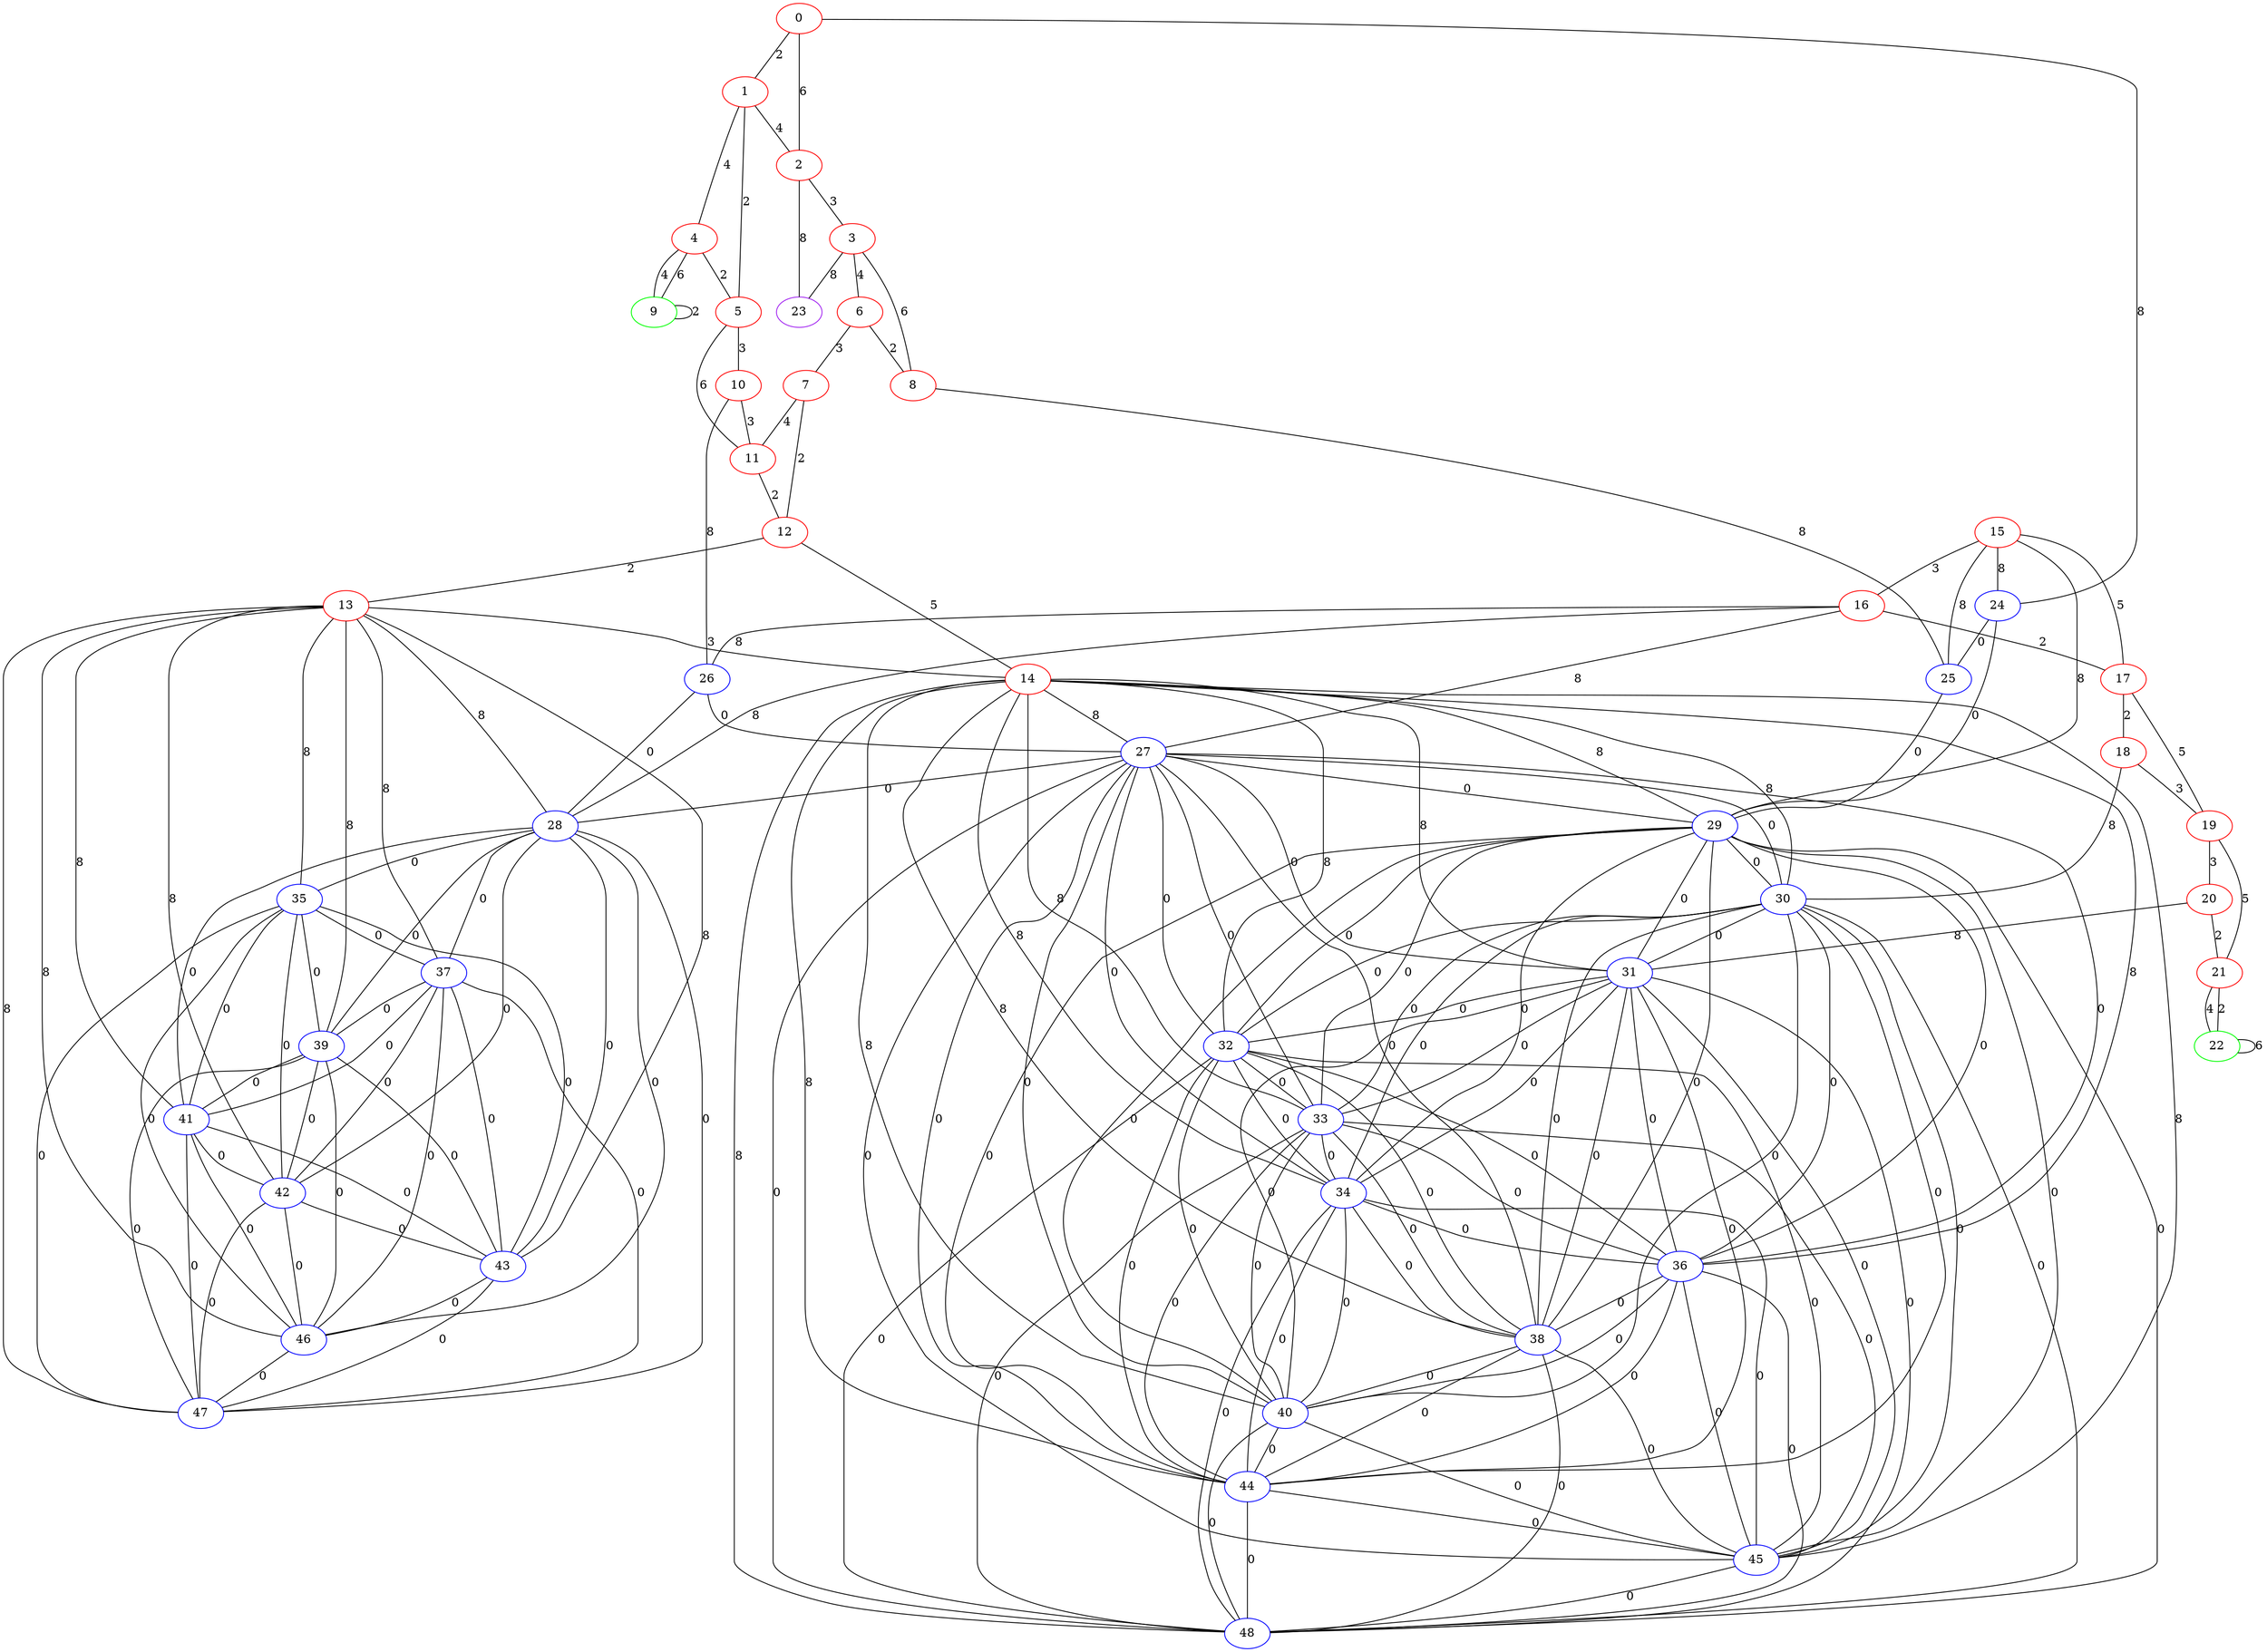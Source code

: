 graph "" {
0 [color=red, weight=1];
1 [color=red, weight=1];
2 [color=red, weight=1];
3 [color=red, weight=1];
4 [color=red, weight=1];
5 [color=red, weight=1];
6 [color=red, weight=1];
7 [color=red, weight=1];
8 [color=red, weight=1];
9 [color=green, weight=2];
10 [color=red, weight=1];
11 [color=red, weight=1];
12 [color=red, weight=1];
13 [color=red, weight=1];
14 [color=red, weight=1];
15 [color=red, weight=1];
16 [color=red, weight=1];
17 [color=red, weight=1];
18 [color=red, weight=1];
19 [color=red, weight=1];
20 [color=red, weight=1];
21 [color=red, weight=1];
22 [color=green, weight=2];
23 [color=purple, weight=4];
24 [color=blue, weight=3];
25 [color=blue, weight=3];
26 [color=blue, weight=3];
27 [color=blue, weight=3];
28 [color=blue, weight=3];
29 [color=blue, weight=3];
30 [color=blue, weight=3];
31 [color=blue, weight=3];
32 [color=blue, weight=3];
33 [color=blue, weight=3];
34 [color=blue, weight=3];
35 [color=blue, weight=3];
36 [color=blue, weight=3];
37 [color=blue, weight=3];
38 [color=blue, weight=3];
39 [color=blue, weight=3];
40 [color=blue, weight=3];
41 [color=blue, weight=3];
42 [color=blue, weight=3];
43 [color=blue, weight=3];
44 [color=blue, weight=3];
45 [color=blue, weight=3];
46 [color=blue, weight=3];
47 [color=blue, weight=3];
48 [color=blue, weight=3];
0 -- 24  [key=0, label=8];
0 -- 1  [key=0, label=2];
0 -- 2  [key=0, label=6];
1 -- 2  [key=0, label=4];
1 -- 4  [key=0, label=4];
1 -- 5  [key=0, label=2];
2 -- 3  [key=0, label=3];
2 -- 23  [key=0, label=8];
3 -- 8  [key=0, label=6];
3 -- 6  [key=0, label=4];
3 -- 23  [key=0, label=8];
4 -- 5  [key=0, label=2];
4 -- 9  [key=0, label=6];
4 -- 9  [key=1, label=4];
5 -- 10  [key=0, label=3];
5 -- 11  [key=0, label=6];
6 -- 8  [key=0, label=2];
6 -- 7  [key=0, label=3];
7 -- 11  [key=0, label=4];
7 -- 12  [key=0, label=2];
8 -- 25  [key=0, label=8];
9 -- 9  [key=0, label=2];
10 -- 26  [key=0, label=8];
10 -- 11  [key=0, label=3];
11 -- 12  [key=0, label=2];
12 -- 13  [key=0, label=2];
12 -- 14  [key=0, label=5];
13 -- 35  [key=0, label=8];
13 -- 37  [key=0, label=8];
13 -- 39  [key=0, label=8];
13 -- 41  [key=0, label=8];
13 -- 42  [key=0, label=8];
13 -- 43  [key=0, label=8];
13 -- 14  [key=0, label=3];
13 -- 47  [key=0, label=8];
13 -- 46  [key=0, label=8];
13 -- 28  [key=0, label=8];
14 -- 32  [key=0, label=8];
14 -- 33  [key=0, label=8];
14 -- 34  [key=0, label=8];
14 -- 36  [key=0, label=8];
14 -- 38  [key=0, label=8];
14 -- 40  [key=0, label=8];
14 -- 44  [key=0, label=8];
14 -- 45  [key=0, label=8];
14 -- 48  [key=0, label=8];
14 -- 27  [key=0, label=8];
14 -- 29  [key=0, label=8];
14 -- 30  [key=0, label=8];
14 -- 31  [key=0, label=8];
15 -- 16  [key=0, label=3];
15 -- 17  [key=0, label=5];
15 -- 29  [key=0, label=8];
15 -- 24  [key=0, label=8];
15 -- 25  [key=0, label=8];
16 -- 17  [key=0, label=2];
16 -- 26  [key=0, label=8];
16 -- 27  [key=0, label=8];
16 -- 28  [key=0, label=8];
17 -- 18  [key=0, label=2];
17 -- 19  [key=0, label=5];
18 -- 19  [key=0, label=3];
18 -- 30  [key=0, label=8];
19 -- 20  [key=0, label=3];
19 -- 21  [key=0, label=5];
20 -- 21  [key=0, label=2];
20 -- 31  [key=0, label=8];
21 -- 22  [key=0, label=2];
21 -- 22  [key=1, label=4];
22 -- 22  [key=0, label=6];
24 -- 25  [key=0, label=0];
24 -- 29  [key=0, label=0];
25 -- 29  [key=0, label=0];
26 -- 27  [key=0, label=0];
26 -- 28  [key=0, label=0];
27 -- 32  [key=0, label=0];
27 -- 33  [key=0, label=0];
27 -- 34  [key=0, label=0];
27 -- 36  [key=0, label=0];
27 -- 38  [key=0, label=0];
27 -- 48  [key=0, label=0];
27 -- 40  [key=0, label=0];
27 -- 44  [key=0, label=0];
27 -- 45  [key=0, label=0];
27 -- 28  [key=0, label=0];
27 -- 29  [key=0, label=0];
27 -- 30  [key=0, label=0];
27 -- 31  [key=0, label=0];
28 -- 35  [key=0, label=0];
28 -- 37  [key=0, label=0];
28 -- 39  [key=0, label=0];
28 -- 41  [key=0, label=0];
28 -- 42  [key=0, label=0];
28 -- 43  [key=0, label=0];
28 -- 46  [key=0, label=0];
28 -- 47  [key=0, label=0];
29 -- 32  [key=0, label=0];
29 -- 33  [key=0, label=0];
29 -- 34  [key=0, label=0];
29 -- 36  [key=0, label=0];
29 -- 38  [key=0, label=0];
29 -- 40  [key=0, label=0];
29 -- 44  [key=0, label=0];
29 -- 45  [key=0, label=0];
29 -- 48  [key=0, label=0];
29 -- 30  [key=0, label=0];
29 -- 31  [key=0, label=0];
30 -- 32  [key=0, label=0];
30 -- 33  [key=0, label=0];
30 -- 34  [key=0, label=0];
30 -- 36  [key=0, label=0];
30 -- 38  [key=0, label=0];
30 -- 40  [key=0, label=0];
30 -- 44  [key=0, label=0];
30 -- 45  [key=0, label=0];
30 -- 48  [key=0, label=0];
30 -- 31  [key=0, label=0];
31 -- 32  [key=0, label=0];
31 -- 33  [key=0, label=0];
31 -- 34  [key=0, label=0];
31 -- 36  [key=0, label=0];
31 -- 38  [key=0, label=0];
31 -- 40  [key=0, label=0];
31 -- 44  [key=0, label=0];
31 -- 45  [key=0, label=0];
31 -- 48  [key=0, label=0];
32 -- 33  [key=0, label=0];
32 -- 34  [key=0, label=0];
32 -- 36  [key=0, label=0];
32 -- 38  [key=0, label=0];
32 -- 40  [key=0, label=0];
32 -- 44  [key=0, label=0];
32 -- 45  [key=0, label=0];
32 -- 48  [key=0, label=0];
33 -- 34  [key=0, label=0];
33 -- 36  [key=0, label=0];
33 -- 38  [key=0, label=0];
33 -- 40  [key=0, label=0];
33 -- 44  [key=0, label=0];
33 -- 45  [key=0, label=0];
33 -- 48  [key=0, label=0];
34 -- 36  [key=0, label=0];
34 -- 38  [key=0, label=0];
34 -- 40  [key=0, label=0];
34 -- 44  [key=0, label=0];
34 -- 45  [key=0, label=0];
34 -- 48  [key=0, label=0];
35 -- 37  [key=0, label=0];
35 -- 39  [key=0, label=0];
35 -- 41  [key=0, label=0];
35 -- 42  [key=0, label=0];
35 -- 43  [key=0, label=0];
35 -- 46  [key=0, label=0];
35 -- 47  [key=0, label=0];
36 -- 38  [key=0, label=0];
36 -- 40  [key=0, label=0];
36 -- 44  [key=0, label=0];
36 -- 45  [key=0, label=0];
36 -- 48  [key=0, label=0];
37 -- 39  [key=0, label=0];
37 -- 41  [key=0, label=0];
37 -- 42  [key=0, label=0];
37 -- 43  [key=0, label=0];
37 -- 46  [key=0, label=0];
37 -- 47  [key=0, label=0];
38 -- 40  [key=0, label=0];
38 -- 44  [key=0, label=0];
38 -- 45  [key=0, label=0];
38 -- 48  [key=0, label=0];
39 -- 41  [key=0, label=0];
39 -- 42  [key=0, label=0];
39 -- 43  [key=0, label=0];
39 -- 46  [key=0, label=0];
39 -- 47  [key=0, label=0];
40 -- 44  [key=0, label=0];
40 -- 45  [key=0, label=0];
40 -- 48  [key=0, label=0];
41 -- 42  [key=0, label=0];
41 -- 43  [key=0, label=0];
41 -- 46  [key=0, label=0];
41 -- 47  [key=0, label=0];
42 -- 43  [key=0, label=0];
42 -- 46  [key=0, label=0];
42 -- 47  [key=0, label=0];
43 -- 46  [key=0, label=0];
43 -- 47  [key=0, label=0];
44 -- 45  [key=0, label=0];
44 -- 48  [key=0, label=0];
45 -- 48  [key=0, label=0];
46 -- 47  [key=0, label=0];
}
